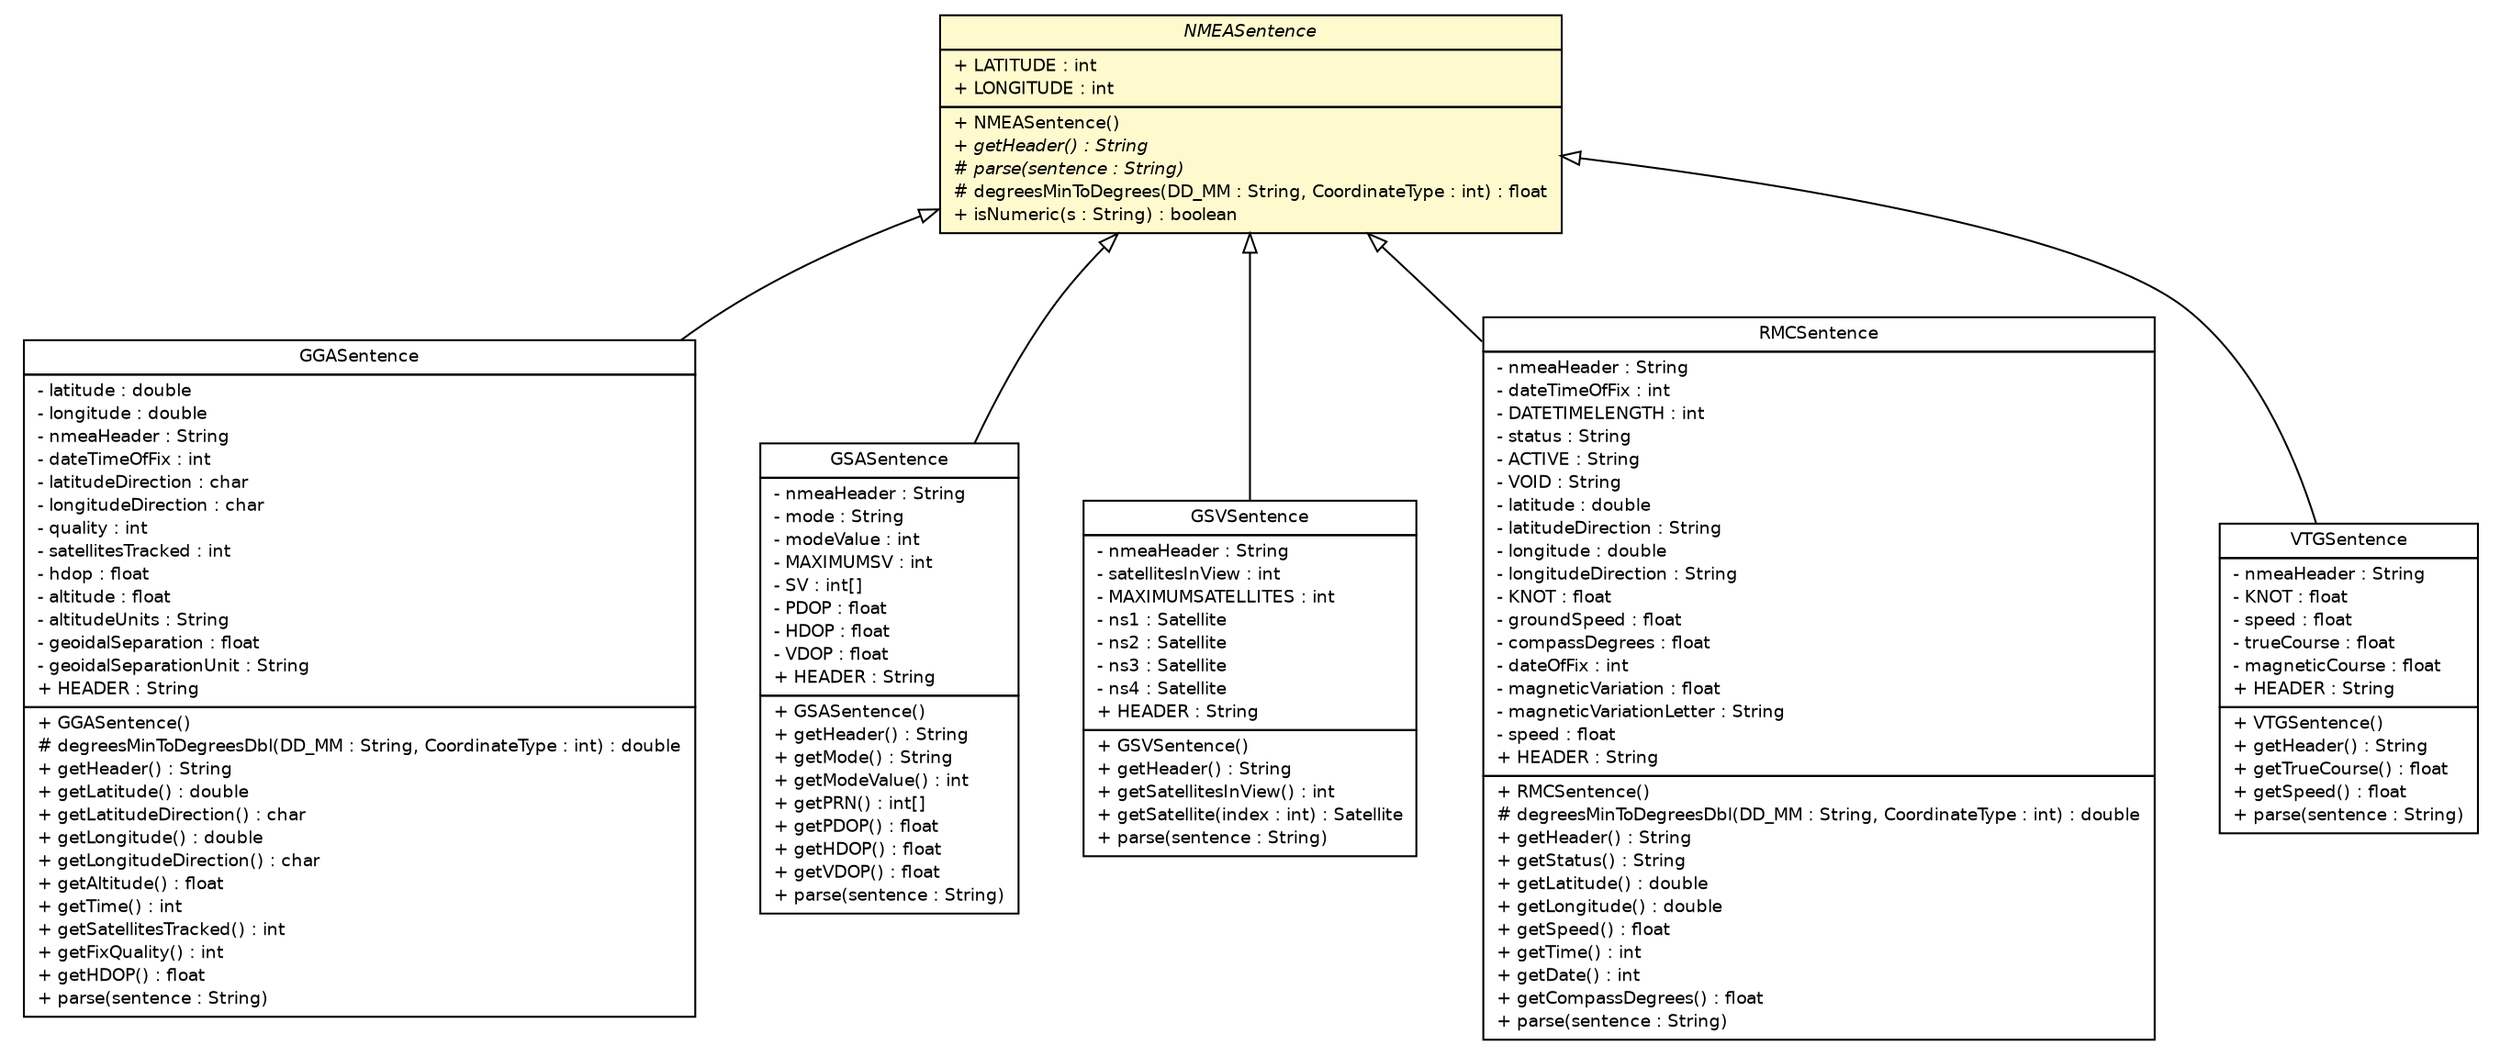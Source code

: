 #!/usr/local/bin/dot
#
# Class diagram 
# Generated by UMLGraph version R5_6-24-gf6e263 (http://www.umlgraph.org/)
#

digraph G {
	edge [fontname="Helvetica",fontsize=10,labelfontname="Helvetica",labelfontsize=10];
	node [fontname="Helvetica",fontsize=10,shape=plaintext];
	nodesep=0.25;
	ranksep=0.5;
	// lejos.hardware.gps.GGASentence
	c7518 [label=<<table title="lejos.hardware.gps.GGASentence" border="0" cellborder="1" cellspacing="0" cellpadding="2" port="p" href="./GGASentence.html">
		<tr><td><table border="0" cellspacing="0" cellpadding="1">
<tr><td align="center" balign="center"> GGASentence </td></tr>
		</table></td></tr>
		<tr><td><table border="0" cellspacing="0" cellpadding="1">
<tr><td align="left" balign="left"> - latitude : double </td></tr>
<tr><td align="left" balign="left"> - longitude : double </td></tr>
<tr><td align="left" balign="left"> - nmeaHeader : String </td></tr>
<tr><td align="left" balign="left"> - dateTimeOfFix : int </td></tr>
<tr><td align="left" balign="left"> - latitudeDirection : char </td></tr>
<tr><td align="left" balign="left"> - longitudeDirection : char </td></tr>
<tr><td align="left" balign="left"> - quality : int </td></tr>
<tr><td align="left" balign="left"> - satellitesTracked : int </td></tr>
<tr><td align="left" balign="left"> - hdop : float </td></tr>
<tr><td align="left" balign="left"> - altitude : float </td></tr>
<tr><td align="left" balign="left"> - altitudeUnits : String </td></tr>
<tr><td align="left" balign="left"> - geoidalSeparation : float </td></tr>
<tr><td align="left" balign="left"> - geoidalSeparationUnit : String </td></tr>
<tr><td align="left" balign="left"> + HEADER : String </td></tr>
		</table></td></tr>
		<tr><td><table border="0" cellspacing="0" cellpadding="1">
<tr><td align="left" balign="left"> + GGASentence() </td></tr>
<tr><td align="left" balign="left"> # degreesMinToDegreesDbl(DD_MM : String, CoordinateType : int) : double </td></tr>
<tr><td align="left" balign="left"> + getHeader() : String </td></tr>
<tr><td align="left" balign="left"> + getLatitude() : double </td></tr>
<tr><td align="left" balign="left"> + getLatitudeDirection() : char </td></tr>
<tr><td align="left" balign="left"> + getLongitude() : double </td></tr>
<tr><td align="left" balign="left"> + getLongitudeDirection() : char </td></tr>
<tr><td align="left" balign="left"> + getAltitude() : float </td></tr>
<tr><td align="left" balign="left"> + getTime() : int </td></tr>
<tr><td align="left" balign="left"> + getSatellitesTracked() : int </td></tr>
<tr><td align="left" balign="left"> + getFixQuality() : int </td></tr>
<tr><td align="left" balign="left"> + getHDOP() : float </td></tr>
<tr><td align="left" balign="left"> + parse(sentence : String) </td></tr>
		</table></td></tr>
		</table>>, URL="./GGASentence.html", fontname="Helvetica", fontcolor="black", fontsize=9.0];
	// lejos.hardware.gps.GSASentence
	c7521 [label=<<table title="lejos.hardware.gps.GSASentence" border="0" cellborder="1" cellspacing="0" cellpadding="2" port="p" href="./GSASentence.html">
		<tr><td><table border="0" cellspacing="0" cellpadding="1">
<tr><td align="center" balign="center"> GSASentence </td></tr>
		</table></td></tr>
		<tr><td><table border="0" cellspacing="0" cellpadding="1">
<tr><td align="left" balign="left"> - nmeaHeader : String </td></tr>
<tr><td align="left" balign="left"> - mode : String </td></tr>
<tr><td align="left" balign="left"> - modeValue : int </td></tr>
<tr><td align="left" balign="left"> - MAXIMUMSV : int </td></tr>
<tr><td align="left" balign="left"> - SV : int[] </td></tr>
<tr><td align="left" balign="left"> - PDOP : float </td></tr>
<tr><td align="left" balign="left"> - HDOP : float </td></tr>
<tr><td align="left" balign="left"> - VDOP : float </td></tr>
<tr><td align="left" balign="left"> + HEADER : String </td></tr>
		</table></td></tr>
		<tr><td><table border="0" cellspacing="0" cellpadding="1">
<tr><td align="left" balign="left"> + GSASentence() </td></tr>
<tr><td align="left" balign="left"> + getHeader() : String </td></tr>
<tr><td align="left" balign="left"> + getMode() : String </td></tr>
<tr><td align="left" balign="left"> + getModeValue() : int </td></tr>
<tr><td align="left" balign="left"> + getPRN() : int[] </td></tr>
<tr><td align="left" balign="left"> + getPDOP() : float </td></tr>
<tr><td align="left" balign="left"> + getHDOP() : float </td></tr>
<tr><td align="left" balign="left"> + getVDOP() : float </td></tr>
<tr><td align="left" balign="left"> + parse(sentence : String) </td></tr>
		</table></td></tr>
		</table>>, URL="./GSASentence.html", fontname="Helvetica", fontcolor="black", fontsize=9.0];
	// lejos.hardware.gps.GSVSentence
	c7522 [label=<<table title="lejos.hardware.gps.GSVSentence" border="0" cellborder="1" cellspacing="0" cellpadding="2" port="p" href="./GSVSentence.html">
		<tr><td><table border="0" cellspacing="0" cellpadding="1">
<tr><td align="center" balign="center"> GSVSentence </td></tr>
		</table></td></tr>
		<tr><td><table border="0" cellspacing="0" cellpadding="1">
<tr><td align="left" balign="left"> - nmeaHeader : String </td></tr>
<tr><td align="left" balign="left"> - satellitesInView : int </td></tr>
<tr><td align="left" balign="left"> - MAXIMUMSATELLITES : int </td></tr>
<tr><td align="left" balign="left"> - ns1 : Satellite </td></tr>
<tr><td align="left" balign="left"> - ns2 : Satellite </td></tr>
<tr><td align="left" balign="left"> - ns3 : Satellite </td></tr>
<tr><td align="left" balign="left"> - ns4 : Satellite </td></tr>
<tr><td align="left" balign="left"> + HEADER : String </td></tr>
		</table></td></tr>
		<tr><td><table border="0" cellspacing="0" cellpadding="1">
<tr><td align="left" balign="left"> + GSVSentence() </td></tr>
<tr><td align="left" balign="left"> + getHeader() : String </td></tr>
<tr><td align="left" balign="left"> + getSatellitesInView() : int </td></tr>
<tr><td align="left" balign="left"> + getSatellite(index : int) : Satellite </td></tr>
<tr><td align="left" balign="left"> + parse(sentence : String) </td></tr>
		</table></td></tr>
		</table>>, URL="./GSVSentence.html", fontname="Helvetica", fontcolor="black", fontsize=9.0];
	// lejos.hardware.gps.NMEASentence
	c7523 [label=<<table title="lejos.hardware.gps.NMEASentence" border="0" cellborder="1" cellspacing="0" cellpadding="2" port="p" bgcolor="lemonChiffon" href="./NMEASentence.html">
		<tr><td><table border="0" cellspacing="0" cellpadding="1">
<tr><td align="center" balign="center"><font face="Helvetica-Oblique"> NMEASentence </font></td></tr>
		</table></td></tr>
		<tr><td><table border="0" cellspacing="0" cellpadding="1">
<tr><td align="left" balign="left"> + LATITUDE : int </td></tr>
<tr><td align="left" balign="left"> + LONGITUDE : int </td></tr>
		</table></td></tr>
		<tr><td><table border="0" cellspacing="0" cellpadding="1">
<tr><td align="left" balign="left"> + NMEASentence() </td></tr>
<tr><td align="left" balign="left"><font face="Helvetica-Oblique" point-size="9.0"> + getHeader() : String </font></td></tr>
<tr><td align="left" balign="left"><font face="Helvetica-Oblique" point-size="9.0"> # parse(sentence : String) </font></td></tr>
<tr><td align="left" balign="left"> # degreesMinToDegrees(DD_MM : String, CoordinateType : int) : float </td></tr>
<tr><td align="left" balign="left"> + isNumeric(s : String) : boolean </td></tr>
		</table></td></tr>
		</table>>, URL="./NMEASentence.html", fontname="Helvetica", fontcolor="black", fontsize=9.0];
	// lejos.hardware.gps.RMCSentence
	c7524 [label=<<table title="lejos.hardware.gps.RMCSentence" border="0" cellborder="1" cellspacing="0" cellpadding="2" port="p" href="./RMCSentence.html">
		<tr><td><table border="0" cellspacing="0" cellpadding="1">
<tr><td align="center" balign="center"> RMCSentence </td></tr>
		</table></td></tr>
		<tr><td><table border="0" cellspacing="0" cellpadding="1">
<tr><td align="left" balign="left"> - nmeaHeader : String </td></tr>
<tr><td align="left" balign="left"> - dateTimeOfFix : int </td></tr>
<tr><td align="left" balign="left"> - DATETIMELENGTH : int </td></tr>
<tr><td align="left" balign="left"> - status : String </td></tr>
<tr><td align="left" balign="left"> - ACTIVE : String </td></tr>
<tr><td align="left" balign="left"> - VOID : String </td></tr>
<tr><td align="left" balign="left"> - latitude : double </td></tr>
<tr><td align="left" balign="left"> - latitudeDirection : String </td></tr>
<tr><td align="left" balign="left"> - longitude : double </td></tr>
<tr><td align="left" balign="left"> - longitudeDirection : String </td></tr>
<tr><td align="left" balign="left"> - KNOT : float </td></tr>
<tr><td align="left" balign="left"> - groundSpeed : float </td></tr>
<tr><td align="left" balign="left"> - compassDegrees : float </td></tr>
<tr><td align="left" balign="left"> - dateOfFix : int </td></tr>
<tr><td align="left" balign="left"> - magneticVariation : float </td></tr>
<tr><td align="left" balign="left"> - magneticVariationLetter : String </td></tr>
<tr><td align="left" balign="left"> - speed : float </td></tr>
<tr><td align="left" balign="left"> + HEADER : String </td></tr>
		</table></td></tr>
		<tr><td><table border="0" cellspacing="0" cellpadding="1">
<tr><td align="left" balign="left"> + RMCSentence() </td></tr>
<tr><td align="left" balign="left"> # degreesMinToDegreesDbl(DD_MM : String, CoordinateType : int) : double </td></tr>
<tr><td align="left" balign="left"> + getHeader() : String </td></tr>
<tr><td align="left" balign="left"> + getStatus() : String </td></tr>
<tr><td align="left" balign="left"> + getLatitude() : double </td></tr>
<tr><td align="left" balign="left"> + getLongitude() : double </td></tr>
<tr><td align="left" balign="left"> + getSpeed() : float </td></tr>
<tr><td align="left" balign="left"> + getTime() : int </td></tr>
<tr><td align="left" balign="left"> + getDate() : int </td></tr>
<tr><td align="left" balign="left"> + getCompassDegrees() : float </td></tr>
<tr><td align="left" balign="left"> + parse(sentence : String) </td></tr>
		</table></td></tr>
		</table>>, URL="./RMCSentence.html", fontname="Helvetica", fontcolor="black", fontsize=9.0];
	// lejos.hardware.gps.VTGSentence
	c7527 [label=<<table title="lejos.hardware.gps.VTGSentence" border="0" cellborder="1" cellspacing="0" cellpadding="2" port="p" href="./VTGSentence.html">
		<tr><td><table border="0" cellspacing="0" cellpadding="1">
<tr><td align="center" balign="center"> VTGSentence </td></tr>
		</table></td></tr>
		<tr><td><table border="0" cellspacing="0" cellpadding="1">
<tr><td align="left" balign="left"> - nmeaHeader : String </td></tr>
<tr><td align="left" balign="left"> - KNOT : float </td></tr>
<tr><td align="left" balign="left"> - speed : float </td></tr>
<tr><td align="left" balign="left"> - trueCourse : float </td></tr>
<tr><td align="left" balign="left"> - magneticCourse : float </td></tr>
<tr><td align="left" balign="left"> + HEADER : String </td></tr>
		</table></td></tr>
		<tr><td><table border="0" cellspacing="0" cellpadding="1">
<tr><td align="left" balign="left"> + VTGSentence() </td></tr>
<tr><td align="left" balign="left"> + getHeader() : String </td></tr>
<tr><td align="left" balign="left"> + getTrueCourse() : float </td></tr>
<tr><td align="left" balign="left"> + getSpeed() : float </td></tr>
<tr><td align="left" balign="left"> + parse(sentence : String) </td></tr>
		</table></td></tr>
		</table>>, URL="./VTGSentence.html", fontname="Helvetica", fontcolor="black", fontsize=9.0];
	//lejos.hardware.gps.GGASentence extends lejos.hardware.gps.NMEASentence
	c7523:p -> c7518:p [dir=back,arrowtail=empty];
	//lejos.hardware.gps.GSASentence extends lejos.hardware.gps.NMEASentence
	c7523:p -> c7521:p [dir=back,arrowtail=empty];
	//lejos.hardware.gps.GSVSentence extends lejos.hardware.gps.NMEASentence
	c7523:p -> c7522:p [dir=back,arrowtail=empty];
	//lejos.hardware.gps.RMCSentence extends lejos.hardware.gps.NMEASentence
	c7523:p -> c7524:p [dir=back,arrowtail=empty];
	//lejos.hardware.gps.VTGSentence extends lejos.hardware.gps.NMEASentence
	c7523:p -> c7527:p [dir=back,arrowtail=empty];
}

